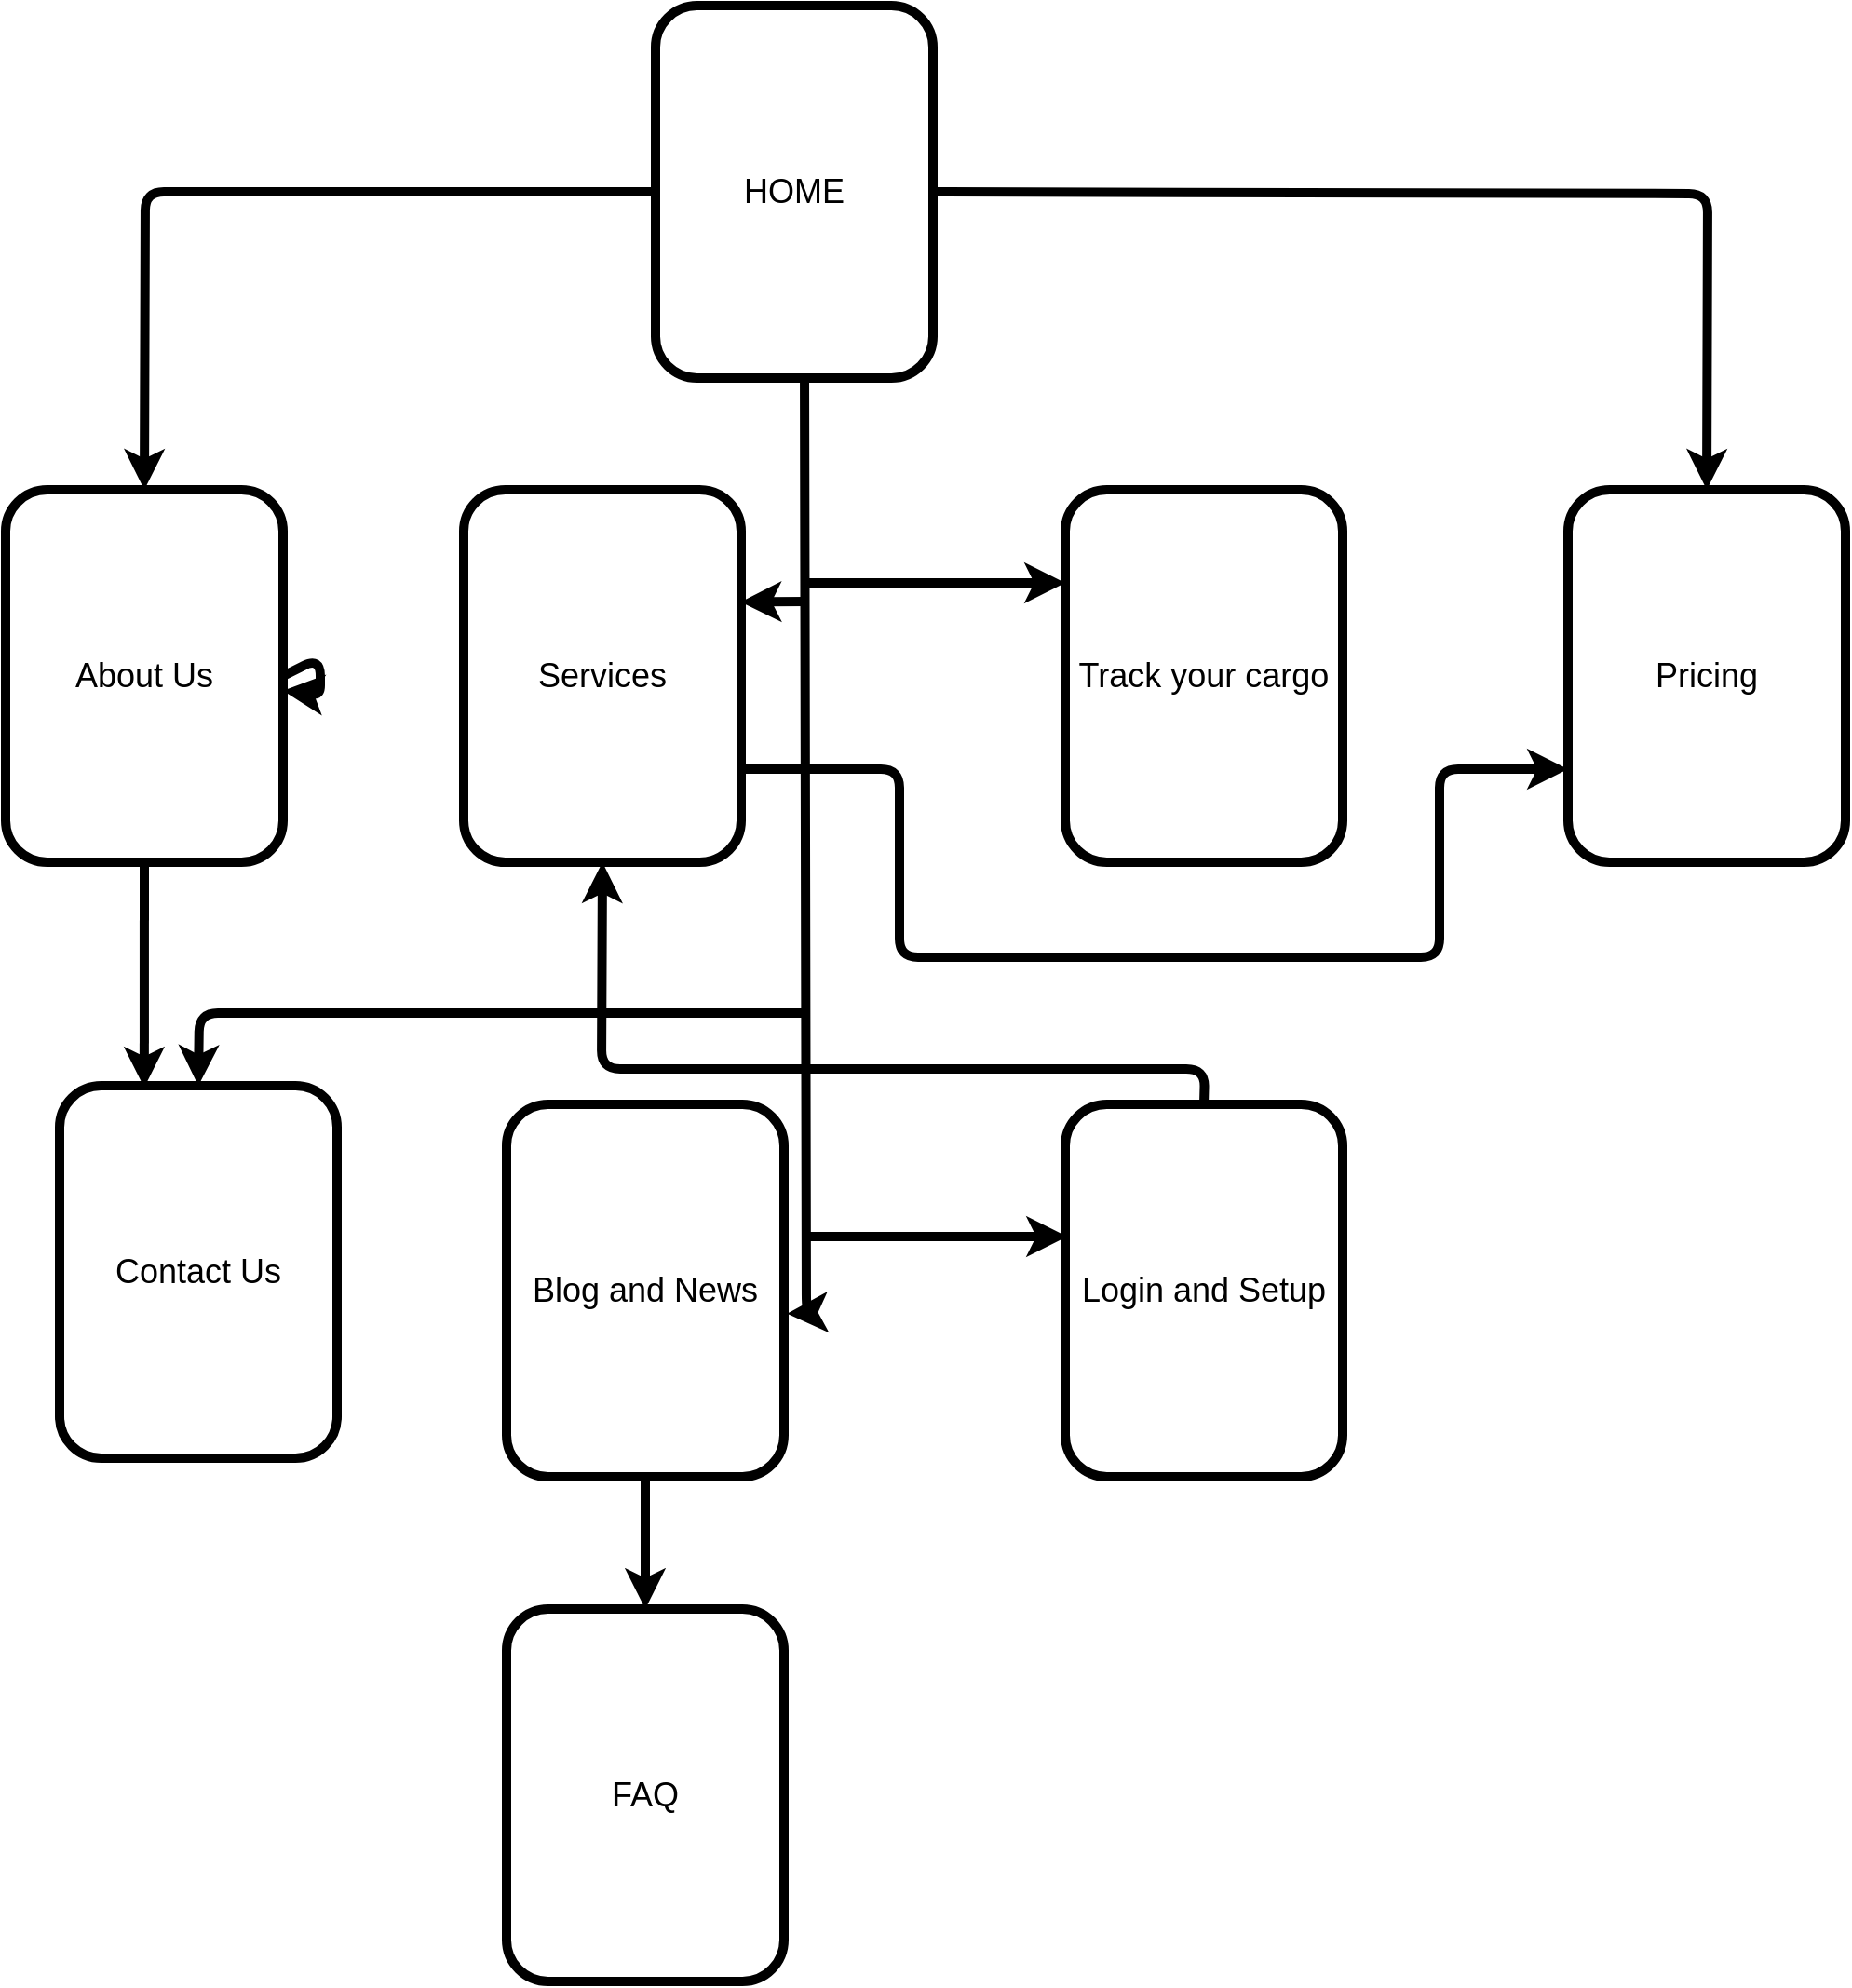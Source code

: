 <mxfile>
    <diagram id="Qk0alczmlrvzlA2p1g7D" name="Page-1">
        <mxGraphModel dx="1230" dy="1466" grid="1" gridSize="10" guides="1" tooltips="1" connect="1" arrows="1" fold="1" page="1" pageScale="1" pageWidth="700" pageHeight="1000" background="#ffffff" math="0" shadow="0">
            <root>
                <mxCell id="0"/>
                <mxCell id="1" parent="0"/>
                <mxCell id="3" value="FAQ" style="rounded=1;whiteSpace=wrap;html=1;fontSize=18;align=center;labelBackgroundColor=default;strokeWidth=5;" vertex="1" parent="1">
                    <mxGeometry x="299" y="870" width="149" height="200" as="geometry"/>
                </mxCell>
                <mxCell id="13" style="edgeStyle=none;rounded=1;html=1;exitX=0;exitY=0.5;exitDx=0;exitDy=0;entryX=0.5;entryY=0;entryDx=0;entryDy=0;labelBackgroundColor=#FFFFFF;fontSize=18;strokeColor=#000000;strokeWidth=5;" edge="1" parent="1" source="4" target="8">
                    <mxGeometry relative="1" as="geometry">
                        <Array as="points">
                            <mxPoint x="105" y="109"/>
                        </Array>
                    </mxGeometry>
                </mxCell>
                <mxCell id="14" style="edgeStyle=none;rounded=1;html=1;exitX=1;exitY=0.5;exitDx=0;exitDy=0;entryX=0.5;entryY=0;entryDx=0;entryDy=0;labelBackgroundColor=#FFFFFF;strokeColor=#000000;fontSize=18;strokeWidth=5;" edge="1" parent="1" source="4" target="6">
                    <mxGeometry relative="1" as="geometry">
                        <Array as="points">
                            <mxPoint x="944" y="110"/>
                        </Array>
                    </mxGeometry>
                </mxCell>
                <mxCell id="15" style="edgeStyle=none;rounded=1;html=1;exitX=0.537;exitY=1.004;exitDx=0;exitDy=0;entryX=1.011;entryY=0.562;entryDx=0;entryDy=0;entryPerimeter=0;labelBackgroundColor=#FFFFFF;strokeColor=#000000;fontSize=18;orthogonal=0;ignoreEdge=0;snapToPoint=0;exitPerimeter=0;strokeWidth=5;" edge="1" parent="1" source="4" target="10">
                    <mxGeometry relative="1" as="geometry">
                        <Array as="points">
                            <mxPoint x="460" y="711"/>
                        </Array>
                    </mxGeometry>
                </mxCell>
                <mxCell id="4" value="HOME" style="rounded=1;whiteSpace=wrap;html=1;fontSize=18;align=center;labelBackgroundColor=default;strokeWidth=5;" vertex="1" parent="1">
                    <mxGeometry x="379" y="9" width="149" height="200" as="geometry"/>
                </mxCell>
                <mxCell id="25" style="edgeStyle=none;rounded=1;html=1;exitX=0.5;exitY=0;exitDx=0;exitDy=0;entryX=0.5;entryY=1;entryDx=0;entryDy=0;labelBackgroundColor=#FFFFFF;strokeColor=#000000;fontSize=18;strokeWidth=5;" edge="1" parent="1" source="5" target="7">
                    <mxGeometry relative="1" as="geometry">
                        <Array as="points">
                            <mxPoint x="674" y="580"/>
                            <mxPoint x="350" y="580"/>
                        </Array>
                    </mxGeometry>
                </mxCell>
                <mxCell id="5" value="Login and Setup" style="rounded=1;whiteSpace=wrap;html=1;fontSize=18;align=center;labelBackgroundColor=default;strokeWidth=5;" vertex="1" parent="1">
                    <mxGeometry x="599" y="599" width="149" height="200" as="geometry"/>
                </mxCell>
                <mxCell id="6" value="Pricing" style="rounded=1;whiteSpace=wrap;html=1;fontSize=18;align=center;labelBackgroundColor=default;strokeWidth=5;" vertex="1" parent="1">
                    <mxGeometry x="869" y="269" width="149" height="200" as="geometry"/>
                </mxCell>
                <mxCell id="23" style="edgeStyle=none;rounded=1;html=1;exitX=1;exitY=0.75;exitDx=0;exitDy=0;entryX=0;entryY=0.75;entryDx=0;entryDy=0;labelBackgroundColor=#FFFFFF;strokeColor=#000000;fontSize=18;strokeWidth=5;" edge="1" parent="1" source="7" target="6">
                    <mxGeometry relative="1" as="geometry">
                        <Array as="points">
                            <mxPoint x="510" y="419"/>
                            <mxPoint x="510" y="520"/>
                            <mxPoint x="800" y="520"/>
                            <mxPoint x="800" y="419"/>
                        </Array>
                    </mxGeometry>
                </mxCell>
                <mxCell id="7" value="Services" style="rounded=1;whiteSpace=wrap;html=1;fontSize=18;align=center;labelBackgroundColor=default;strokeWidth=5;" vertex="1" parent="1">
                    <mxGeometry x="276" y="269" width="149" height="200" as="geometry"/>
                </mxCell>
                <mxCell id="24" style="edgeStyle=none;rounded=1;html=1;exitX=0.5;exitY=1;exitDx=0;exitDy=0;entryX=0.305;entryY=0.005;entryDx=0;entryDy=0;entryPerimeter=0;labelBackgroundColor=#FFFFFF;strokeColor=#000000;fontSize=18;strokeWidth=5;" edge="1" parent="1" source="8" target="11">
                    <mxGeometry relative="1" as="geometry"/>
                </mxCell>
                <mxCell id="8" value="About Us" style="rounded=1;whiteSpace=wrap;html=1;fontSize=18;align=center;labelBackgroundColor=default;strokeWidth=5;" vertex="1" parent="1">
                    <mxGeometry x="30" y="269" width="149" height="200" as="geometry"/>
                </mxCell>
                <mxCell id="9" style="edgeStyle=none;html=1;exitX=1;exitY=0.5;exitDx=0;exitDy=0;fontSize=18;align=center;labelBackgroundColor=default;strokeWidth=5;" edge="1" parent="1" source="8" target="8">
                    <mxGeometry relative="1" as="geometry"/>
                </mxCell>
                <mxCell id="22" style="edgeStyle=none;rounded=1;html=1;exitX=0.5;exitY=1;exitDx=0;exitDy=0;entryX=0.5;entryY=0;entryDx=0;entryDy=0;labelBackgroundColor=#FFFFFF;strokeColor=#000000;fontSize=18;strokeWidth=5;" edge="1" parent="1" source="10" target="3">
                    <mxGeometry relative="1" as="geometry"/>
                </mxCell>
                <mxCell id="10" value="Blog and News" style="rounded=1;whiteSpace=wrap;html=1;fontSize=18;align=center;labelBackgroundColor=default;strokeWidth=5;" vertex="1" parent="1">
                    <mxGeometry x="299" y="599" width="149" height="200" as="geometry"/>
                </mxCell>
                <mxCell id="11" value="Contact Us" style="rounded=1;whiteSpace=wrap;html=1;fontSize=18;align=center;labelBackgroundColor=default;strokeWidth=5;" vertex="1" parent="1">
                    <mxGeometry x="59" y="589" width="149" height="200" as="geometry"/>
                </mxCell>
                <mxCell id="12" value="Track your cargo" style="rounded=1;whiteSpace=wrap;html=1;fontSize=18;align=center;labelBackgroundColor=default;strokeWidth=5;" vertex="1" parent="1">
                    <mxGeometry x="599" y="269" width="149" height="200" as="geometry"/>
                </mxCell>
                <mxCell id="17" value="" style="endArrow=classic;html=1;rounded=1;labelBackgroundColor=#FFFFFF;strokeColor=#000000;fontSize=18;entryX=0;entryY=0.25;entryDx=0;entryDy=0;strokeWidth=5;" edge="1" parent="1" target="12">
                    <mxGeometry width="50" height="50" relative="1" as="geometry">
                        <mxPoint x="460" y="319" as="sourcePoint"/>
                        <mxPoint x="540" y="370" as="targetPoint"/>
                    </mxGeometry>
                </mxCell>
                <mxCell id="19" value="" style="endArrow=classic;html=1;rounded=1;labelBackgroundColor=#FFFFFF;strokeColor=#000000;fontSize=18;entryX=0.998;entryY=0.301;entryDx=0;entryDy=0;entryPerimeter=0;strokeWidth=5;" edge="1" parent="1" target="7">
                    <mxGeometry width="50" height="50" relative="1" as="geometry">
                        <mxPoint x="460" y="329" as="sourcePoint"/>
                        <mxPoint x="609" y="329.0" as="targetPoint"/>
                    </mxGeometry>
                </mxCell>
                <mxCell id="20" value="" style="edgeStyle=none;orthogonalLoop=1;jettySize=auto;html=1;rounded=1;labelBackgroundColor=#FFFFFF;strokeColor=#000000;fontSize=18;entryX=0.007;entryY=0.355;entryDx=0;entryDy=0;entryPerimeter=0;strokeWidth=5;" edge="1" parent="1" target="5">
                    <mxGeometry width="100" relative="1" as="geometry">
                        <mxPoint x="460" y="670" as="sourcePoint"/>
                        <mxPoint x="560" y="670" as="targetPoint"/>
                        <Array as="points"/>
                    </mxGeometry>
                </mxCell>
                <mxCell id="21" value="" style="edgeStyle=none;orthogonalLoop=1;jettySize=auto;html=1;rounded=1;labelBackgroundColor=#FFFFFF;strokeColor=#000000;fontSize=18;entryX=0.5;entryY=0;entryDx=0;entryDy=0;strokeWidth=5;" edge="1" parent="1" target="11">
                    <mxGeometry width="100" relative="1" as="geometry">
                        <mxPoint x="460" y="550" as="sourcePoint"/>
                        <mxPoint x="370" y="550" as="targetPoint"/>
                        <Array as="points">
                            <mxPoint x="134" y="550"/>
                        </Array>
                    </mxGeometry>
                </mxCell>
            </root>
        </mxGraphModel>
    </diagram>
</mxfile>